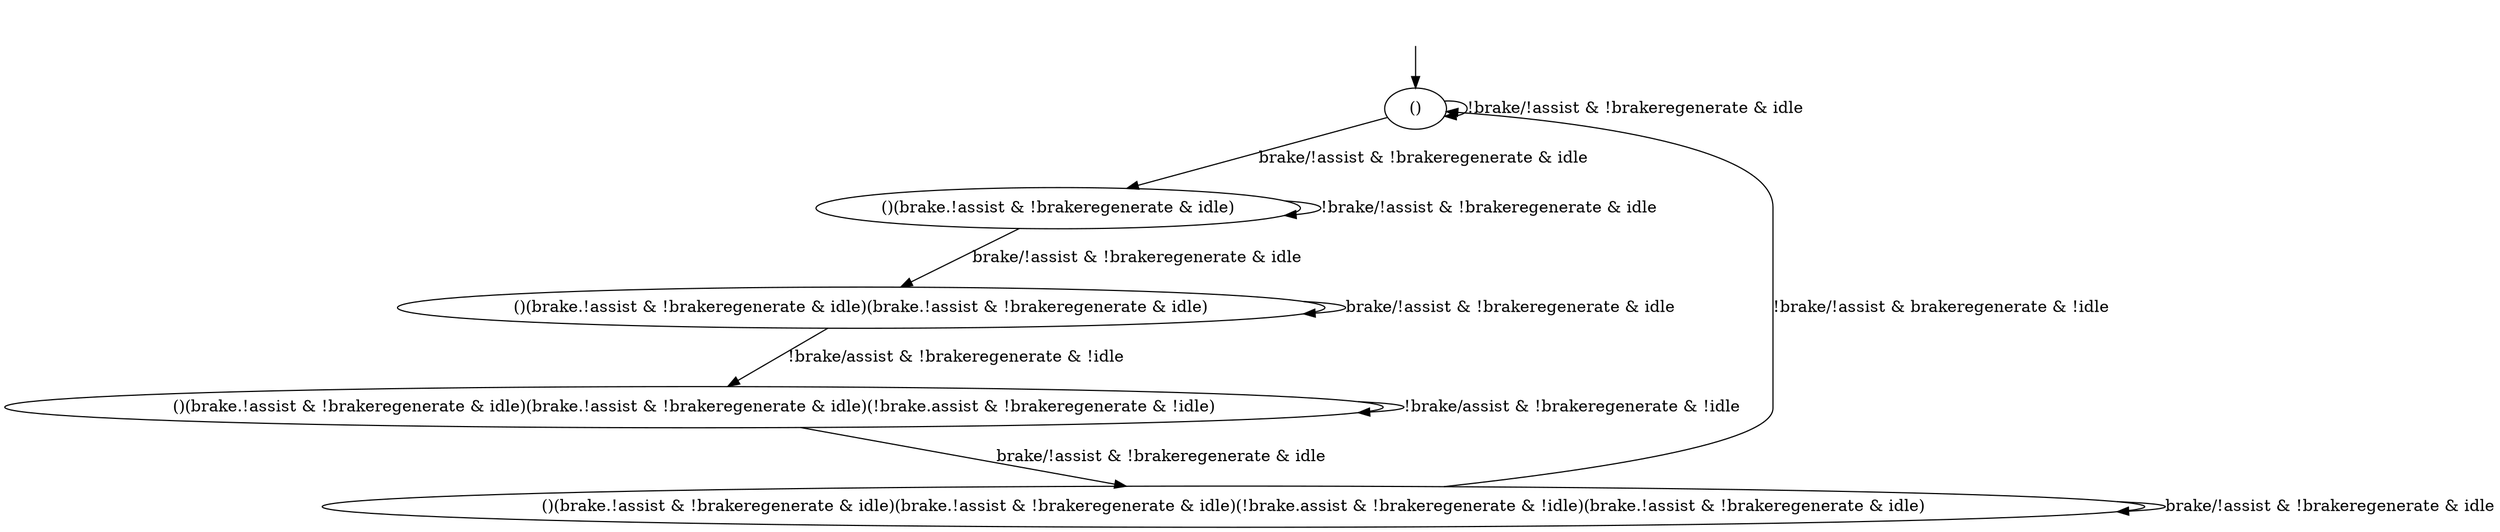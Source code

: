 digraph "examples/ElectricBikeExamples/TaskB2" {
"()" [label="()"];
"()(brake.!assist & !brakeregenerate & idle)" [label="()(brake.!assist & !brakeregenerate & idle)"];
"()(brake.!assist & !brakeregenerate & idle)(brake.!assist & !brakeregenerate & idle)" [label="()(brake.!assist & !brakeregenerate & idle)(brake.!assist & !brakeregenerate & idle)"];
"()(brake.!assist & !brakeregenerate & idle)(brake.!assist & !brakeregenerate & idle)(!brake.assist & !brakeregenerate & !idle)" [label="()(brake.!assist & !brakeregenerate & idle)(brake.!assist & !brakeregenerate & idle)(!brake.assist & !brakeregenerate & !idle)"];
"()(brake.!assist & !brakeregenerate & idle)(brake.!assist & !brakeregenerate & idle)(!brake.assist & !brakeregenerate & !idle)(brake.!assist & !brakeregenerate & idle)" [label="()(brake.!assist & !brakeregenerate & idle)(brake.!assist & !brakeregenerate & idle)(!brake.assist & !brakeregenerate & !idle)(brake.!assist & !brakeregenerate & idle)"];
"()" -> "()"  [label="!brake/!assist & !brakeregenerate & idle"];
"()" -> "()(brake.!assist & !brakeregenerate & idle)"  [label="brake/!assist & !brakeregenerate & idle"];
"()(brake.!assist & !brakeregenerate & idle)" -> "()(brake.!assist & !brakeregenerate & idle)"  [label="!brake/!assist & !brakeregenerate & idle"];
"()(brake.!assist & !brakeregenerate & idle)" -> "()(brake.!assist & !brakeregenerate & idle)(brake.!assist & !brakeregenerate & idle)"  [label="brake/!assist & !brakeregenerate & idle"];
"()(brake.!assist & !brakeregenerate & idle)(brake.!assist & !brakeregenerate & idle)" -> "()(brake.!assist & !brakeregenerate & idle)(brake.!assist & !brakeregenerate & idle)(!brake.assist & !brakeregenerate & !idle)"  [label="!brake/assist & !brakeregenerate & !idle"];
"()(brake.!assist & !brakeregenerate & idle)(brake.!assist & !brakeregenerate & idle)" -> "()(brake.!assist & !brakeregenerate & idle)(brake.!assist & !brakeregenerate & idle)"  [label="brake/!assist & !brakeregenerate & idle"];
"()(brake.!assist & !brakeregenerate & idle)(brake.!assist & !brakeregenerate & idle)(!brake.assist & !brakeregenerate & !idle)" -> "()(brake.!assist & !brakeregenerate & idle)(brake.!assist & !brakeregenerate & idle)(!brake.assist & !brakeregenerate & !idle)"  [label="!brake/assist & !brakeregenerate & !idle"];
"()(brake.!assist & !brakeregenerate & idle)(brake.!assist & !brakeregenerate & idle)(!brake.assist & !brakeregenerate & !idle)" -> "()(brake.!assist & !brakeregenerate & idle)(brake.!assist & !brakeregenerate & idle)(!brake.assist & !brakeregenerate & !idle)(brake.!assist & !brakeregenerate & idle)"  [label="brake/!assist & !brakeregenerate & idle"];
"()(brake.!assist & !brakeregenerate & idle)(brake.!assist & !brakeregenerate & idle)(!brake.assist & !brakeregenerate & !idle)(brake.!assist & !brakeregenerate & idle)" -> "()"  [label="!brake/!assist & brakeregenerate & !idle"];
"()(brake.!assist & !brakeregenerate & idle)(brake.!assist & !brakeregenerate & idle)(!brake.assist & !brakeregenerate & !idle)(brake.!assist & !brakeregenerate & idle)" -> "()(brake.!assist & !brakeregenerate & idle)(brake.!assist & !brakeregenerate & idle)(!brake.assist & !brakeregenerate & !idle)(brake.!assist & !brakeregenerate & idle)"  [label="brake/!assist & !brakeregenerate & idle"];
__start0 [label="", shape=none];
__start0 -> "()"  [label=""];
}
